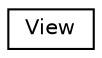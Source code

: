 digraph "Graphical Class Hierarchy"
{
  edge [fontname="Helvetica",fontsize="10",labelfontname="Helvetica",labelfontsize="10"];
  node [fontname="Helvetica",fontsize="10",shape=record];
  rankdir="LR";
  Node0 [label="View",height=0.2,width=0.4,color="black", fillcolor="white", style="filled",URL="$class_zest_1_1_view_1_1_view.html"];
}
